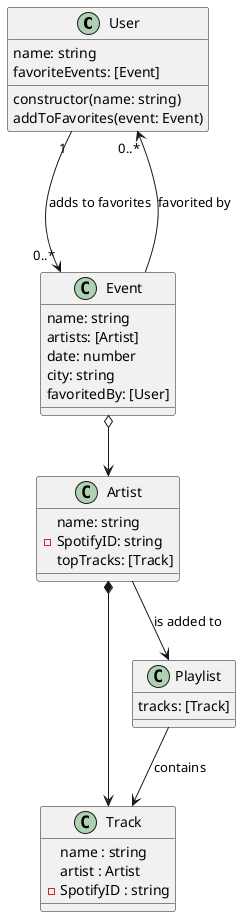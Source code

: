 @startuml whoPlays Class Diagram
class User {
  name: string
  constructor(name: string)
  favoriteEvents: [Event]
  addToFavorites(event: Event)
}

class Event {
  name: string
  artists: [Artist]
  date: number
  city: string
  favoritedBy: [User]
  }

class Artist {
  name: string
  -SpotifyID: string
  topTracks: [Track]
}

class Track {
  name : string
  artist : Artist
  -SpotifyID : string
}

class Playlist {
  tracks: [Track]
}

User "1" ---> "0..*" Event : adds to favorites
Event ---> "0..*" User : favorited by
Event o--> Artist
Artist *--> Track
Artist --> Playlist : is added to
Playlist --> Track : contains

@enduml
 